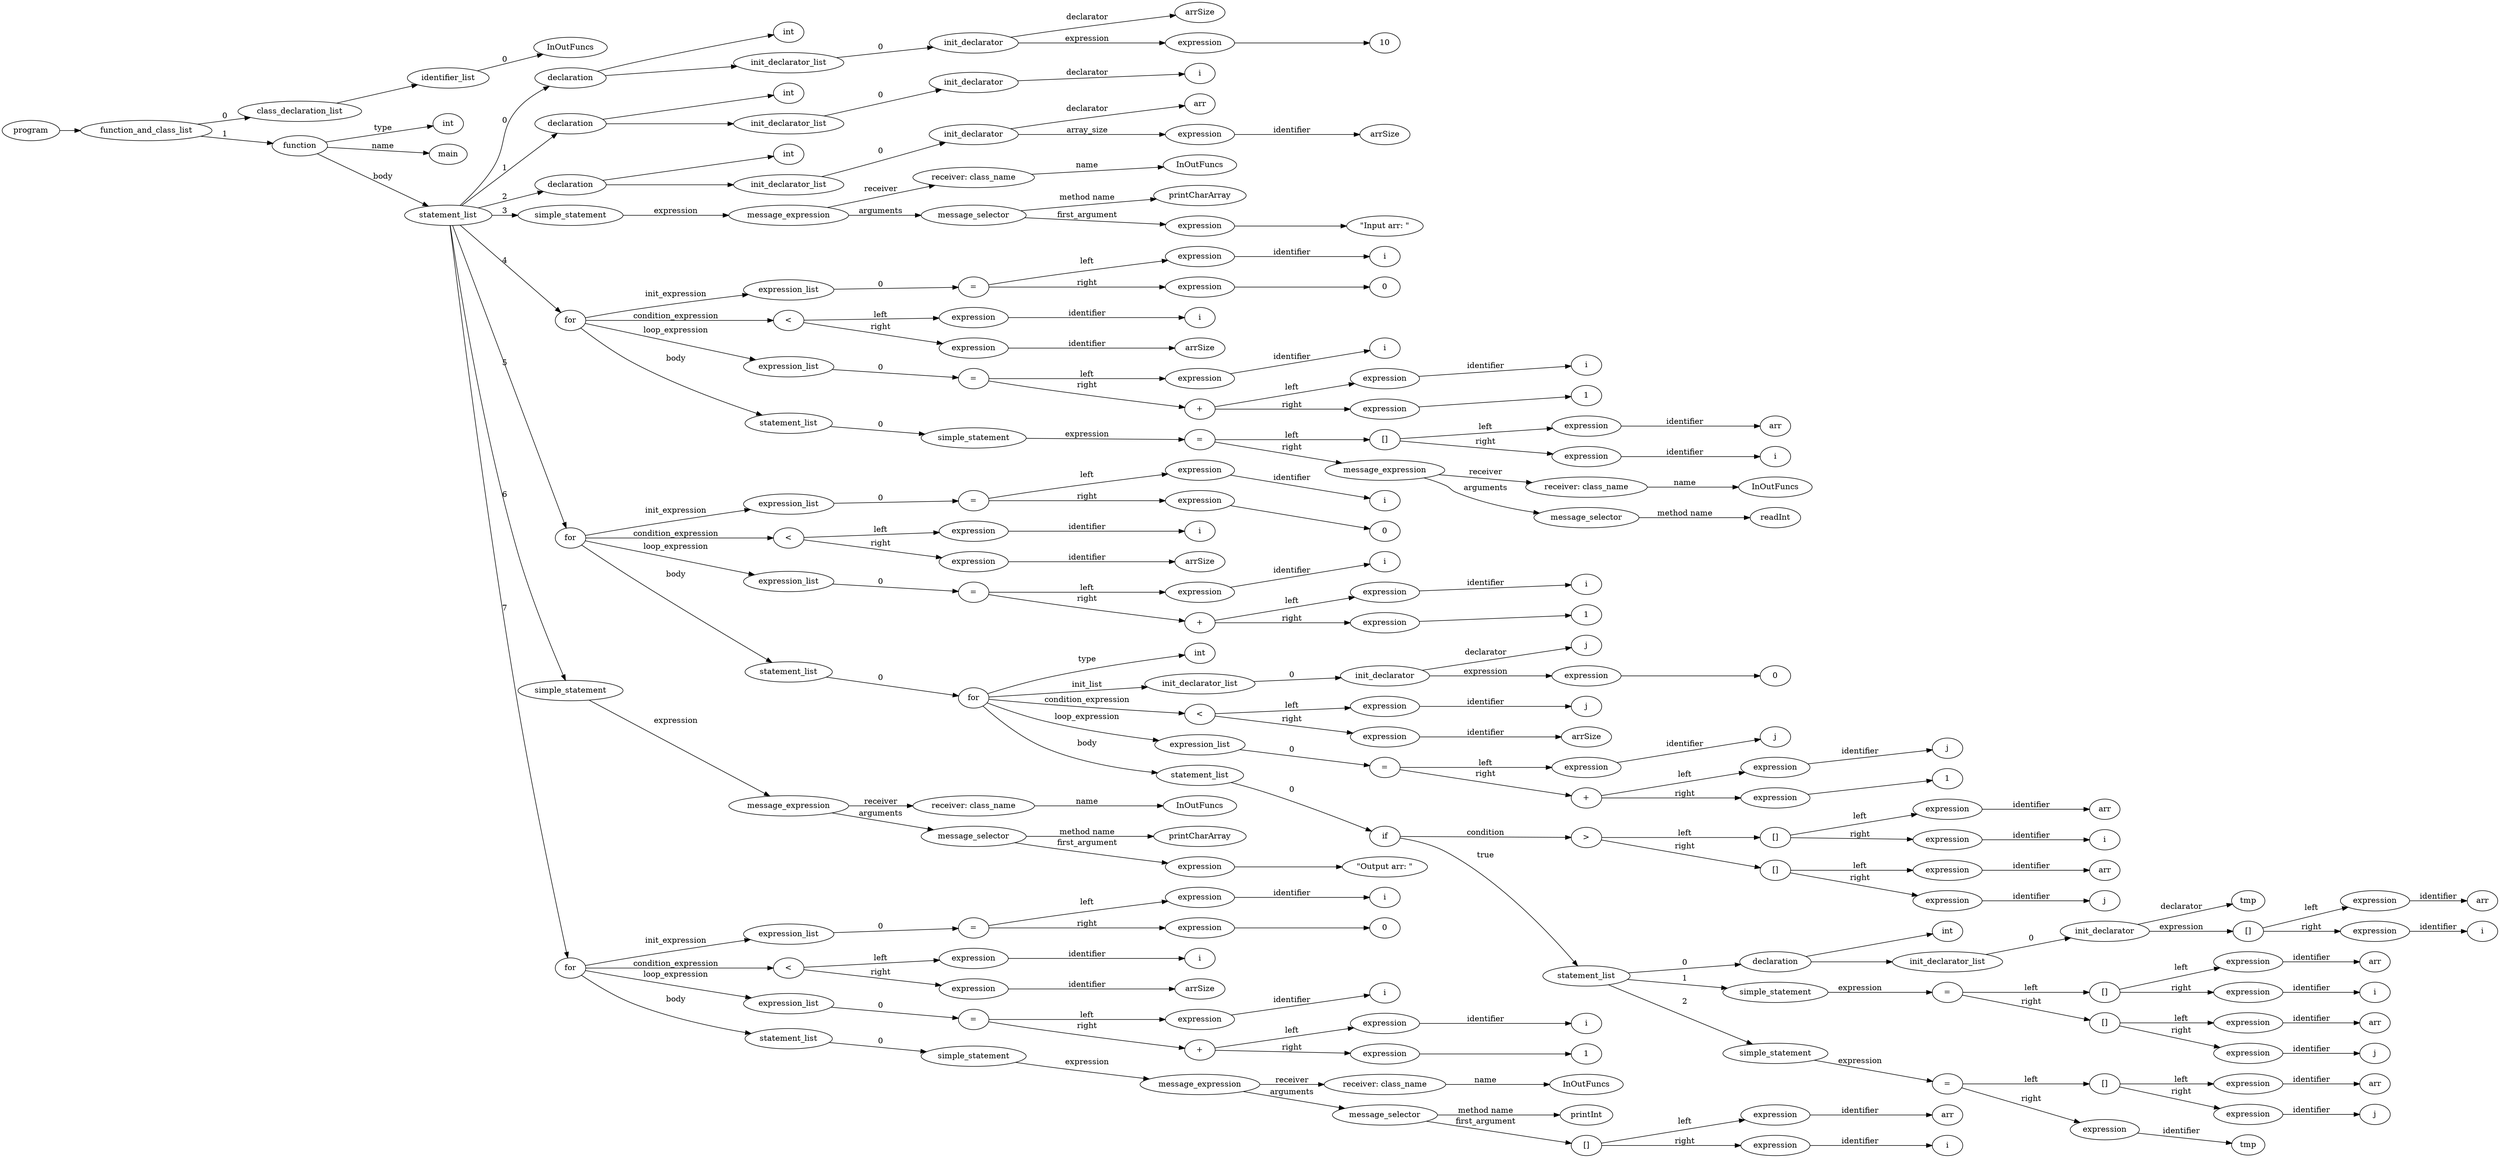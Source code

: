 digraph ObjectiveC { rankdir="LR";
146[label="program"];
146->2;
2[label="function_and_class_list"];
2->1[label="0"];
1[label="class_declaration_list"];
1->0;
0[label="identifier_list"];
0.0 [label="InOutFuncs"];
0->0.0 [label="0"];
2->145[label="1"];
145[label="function"];
145->3[label="type"];
3[label="int"];
145->145.1 [label="name"];
145.1 [label="main"];
145->10[label="body"];
10[label="statement_list"];
10->9[label="0"];
9[label="declaration"];
9->4;
4[label="int"];
9->8;
8[label="init_declarator_list"];
8->7[label="0"];
7[label="init_declarator"];
7.1 [label="arrSize"];
7->7.1[label="declarator"];
7->6[label="expression"];
6[label="expression"];
6->5;
5[label="10"];
10->14[label="1"];
14[label="declaration"];
14->11;
11[label="int"];
14->13;
13[label="init_declarator_list"];
13->12[label="0"];
12[label="init_declarator"];
12.1 [label="i"];
12->12.1[label="declarator"];
10->19[label="2"];
19[label="declaration"];
19->15;
15[label="int"];
19->18;
18[label="init_declarator_list"];
18->17[label="0"];
17[label="init_declarator"];
17.1 [label="arr"];
17->17.1[label="declarator"];
17->16[label="array_size"];
16[label="expression"];
16->16.1 [label="identifier"];16.1[label="arrSize"];
10->25[label="3"];
25[label="simple_statement"];
25->24[label="expression"];
24[label="expression"];
24[label="message_expression"];
24->20[label="receiver"];
20[label="receiver: class_name"];
20.1 [label="InOutFuncs"];
20->20.1 [label="name"];
24->23[label="arguments"];
23[label="message_selector"];
23.1 [label="printCharArray"];
23->23.1 [label="method name"]; 
23->22[label="first_argument"];
22[label="expression"];
22->21;
21[label=<"Input arr: 
">];
10->50[label="4"];
50[label="for"];
50->30[label="init_expression"];
30[label="expression_list"];
30->29[label="0"];
29[label="expression"];
29[label="="];
29->26[label="left"];
26[label="expression"];
26->26.1 [label="identifier"];26.1[label="i"];
29->28[label="right"];
28[label="expression"];
28->27;
27[label="0"];
50->33[label="condition_expression"];
33[label="expression"];
33[label="<"];
33->31[label="left"];
31[label="expression"];
31->31.1 [label="identifier"];31.1[label="i"];
33->32[label="right"];
32[label="expression"];
32->32.1 [label="identifier"];32.1[label="arrSize"];
50->40[label="loop_expression"];
40[label="expression_list"];
40->39[label="0"];
39[label="expression"];
39[label="="];
39->34[label="left"];
34[label="expression"];
34->34.1 [label="identifier"];34.1[label="i"];
39->38[label="right"];
38[label="expression"];
38[label="+"];
38->35[label="left"];
35[label="expression"];
35->35.1 [label="identifier"];35.1[label="i"];
38->37[label="right"];
37[label="expression"];
37->36;
36[label="1"];
50->49[label="body"];
49[label="statement_list"];
49->48[label="0"];
48[label="simple_statement"];
48->47[label="expression"];
47[label="expression"];
47[label="="];
47->43[label="left"];
43[label="expression"];
43[label="[]"];
43->41[label="left"];
41[label="expression"];
41->41.1 [label="identifier"];41.1[label="arr"];
43->42[label="right"];
42[label="expression"];
42->42.1 [label="identifier"];42.1[label="i"];
47->46[label="right"];
46[label="expression"];
46[label="message_expression"];
46->44[label="receiver"];
44[label="receiver: class_name"];
44.1 [label="InOutFuncs"];
44->44.1 [label="name"];
46->45[label="arguments"];
45[label="message_selector"];
45.1 [label="readInt"];
45->45.1 [label="method name"]; 
10->114[label="5"];
114[label="for"];
114->55[label="init_expression"];
55[label="expression_list"];
55->54[label="0"];
54[label="expression"];
54[label="="];
54->51[label="left"];
51[label="expression"];
51->51.1 [label="identifier"];51.1[label="i"];
54->53[label="right"];
53[label="expression"];
53->52;
52[label="0"];
114->58[label="condition_expression"];
58[label="expression"];
58[label="<"];
58->56[label="left"];
56[label="expression"];
56->56.1 [label="identifier"];56.1[label="i"];
58->57[label="right"];
57[label="expression"];
57->57.1 [label="identifier"];57.1[label="arrSize"];
114->65[label="loop_expression"];
65[label="expression_list"];
65->64[label="0"];
64[label="expression"];
64[label="="];
64->59[label="left"];
59[label="expression"];
59->59.1 [label="identifier"];59.1[label="i"];
64->63[label="right"];
63[label="expression"];
63[label="+"];
63->60[label="left"];
60[label="expression"];
60->60.1 [label="identifier"];60.1[label="i"];
63->62[label="right"];
62[label="expression"];
62->61;
61[label="1"];
114->113[label="body"];
113[label="statement_list"];
113->112[label="0"];
112[label="for"];
112->66[label="type"];
66[label="int"];
112->70[label="init_list"];
70[label="init_declarator_list"];
70->69[label="0"];
69[label="init_declarator"];
69.1 [label="j"];
69->69.1[label="declarator"];
69->68[label="expression"];
68[label="expression"];
68->67;
67[label="0"];
112->73[label="condition_expression"];
73[label="expression"];
73[label="<"];
73->71[label="left"];
71[label="expression"];
71->71.1 [label="identifier"];71.1[label="j"];
73->72[label="right"];
72[label="expression"];
72->72.1 [label="identifier"];72.1[label="arrSize"];
112->80[label="loop_expression"];
80[label="expression_list"];
80->79[label="0"];
79[label="expression"];
79[label="="];
79->74[label="left"];
74[label="expression"];
74->74.1 [label="identifier"];74.1[label="j"];
79->78[label="right"];
78[label="expression"];
78[label="+"];
78->75[label="left"];
75[label="expression"];
75->75.1 [label="identifier"];75.1[label="j"];
78->77[label="right"];
77[label="expression"];
77->76;
76[label="1"];
112->111[label="body"];
111[label="statement_list"];
111->110[label="0"];
110[label="if"];
110->87[label="condition"];
87[label="expression"];
87[label=">"];
87->83[label="left"];
83[label="expression"];
83[label="[]"];
83->81[label="left"];
81[label="expression"];
81->81.1 [label="identifier"];81.1[label="arr"];
83->82[label="right"];
82[label="expression"];
82->82.1 [label="identifier"];82.1[label="i"];
87->86[label="right"];
86[label="expression"];
86[label="[]"];
86->84[label="left"];
84[label="expression"];
84->84.1 [label="identifier"];84.1[label="arr"];
86->85[label="right"];
85[label="expression"];
85->85.1 [label="identifier"];85.1[label="j"];
110->95[label="true"];
95[label="statement_list"];
95->94[label="0"];
94[label="declaration"];
94->88;
88[label="int"];
94->93;
93[label="init_declarator_list"];
93->92[label="0"];
92[label="init_declarator"];
92.1 [label="tmp"];
92->92.1[label="declarator"];
92->91[label="expression"];
91[label="expression"];
91[label="[]"];
91->89[label="left"];
89[label="expression"];
89->89.1 [label="identifier"];89.1[label="arr"];
91->90[label="right"];
90[label="expression"];
90->90.1 [label="identifier"];90.1[label="i"];
95->103[label="1"];
103[label="simple_statement"];
103->102[label="expression"];
102[label="expression"];
102[label="="];
102->98[label="left"];
98[label="expression"];
98[label="[]"];
98->96[label="left"];
96[label="expression"];
96->96.1 [label="identifier"];96.1[label="arr"];
98->97[label="right"];
97[label="expression"];
97->97.1 [label="identifier"];97.1[label="i"];
102->101[label="right"];
101[label="expression"];
101[label="[]"];
101->99[label="left"];
99[label="expression"];
99->99.1 [label="identifier"];99.1[label="arr"];
101->100[label="right"];
100[label="expression"];
100->100.1 [label="identifier"];100.1[label="j"];
95->109[label="2"];
109[label="simple_statement"];
109->108[label="expression"];
108[label="expression"];
108[label="="];
108->106[label="left"];
106[label="expression"];
106[label="[]"];
106->104[label="left"];
104[label="expression"];
104->104.1 [label="identifier"];104.1[label="arr"];
106->105[label="right"];
105[label="expression"];
105->105.1 [label="identifier"];105.1[label="j"];
108->107[label="right"];
107[label="expression"];
107->107.1 [label="identifier"];107.1[label="tmp"];
10->120[label="6"];
120[label="simple_statement"];
120->119[label="expression"];
119[label="expression"];
119[label="message_expression"];
119->115[label="receiver"];
115[label="receiver: class_name"];
115.1 [label="InOutFuncs"];
115->115.1 [label="name"];
119->118[label="arguments"];
118[label="message_selector"];
118.1 [label="printCharArray"];
118->118.1 [label="method name"]; 
118->117[label="first_argument"];
117[label="expression"];
117->116;
116[label=<"
Output arr: 
">];
10->144[label="7"];
144[label="for"];
144->125[label="init_expression"];
125[label="expression_list"];
125->124[label="0"];
124[label="expression"];
124[label="="];
124->121[label="left"];
121[label="expression"];
121->121.1 [label="identifier"];121.1[label="i"];
124->123[label="right"];
123[label="expression"];
123->122;
122[label="0"];
144->128[label="condition_expression"];
128[label="expression"];
128[label="<"];
128->126[label="left"];
126[label="expression"];
126->126.1 [label="identifier"];126.1[label="i"];
128->127[label="right"];
127[label="expression"];
127->127.1 [label="identifier"];127.1[label="arrSize"];
144->135[label="loop_expression"];
135[label="expression_list"];
135->134[label="0"];
134[label="expression"];
134[label="="];
134->129[label="left"];
129[label="expression"];
129->129.1 [label="identifier"];129.1[label="i"];
134->133[label="right"];
133[label="expression"];
133[label="+"];
133->130[label="left"];
130[label="expression"];
130->130.1 [label="identifier"];130.1[label="i"];
133->132[label="right"];
132[label="expression"];
132->131;
131[label="1"];
144->143[label="body"];
143[label="statement_list"];
143->142[label="0"];
142[label="simple_statement"];
142->141[label="expression"];
141[label="expression"];
141[label="message_expression"];
141->136[label="receiver"];
136[label="receiver: class_name"];
136.1 [label="InOutFuncs"];
136->136.1 [label="name"];
141->140[label="arguments"];
140[label="message_selector"];
140.1 [label="printInt"];
140->140.1 [label="method name"]; 
140->139[label="first_argument"];
139[label="expression"];
139[label="[]"];
139->137[label="left"];
137[label="expression"];
137->137.1 [label="identifier"];137.1[label="arr"];
139->138[label="right"];
138[label="expression"];
138->138.1 [label="identifier"];138.1[label="i"];
}
